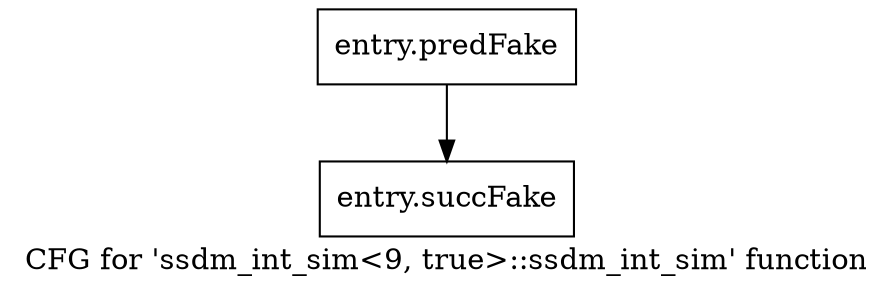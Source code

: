 digraph "CFG for 'ssdm_int_sim\<9, true\>::ssdm_int_sim' function" {
	label="CFG for 'ssdm_int_sim\<9, true\>::ssdm_int_sim' function";

	Node0x3b628a0 [shape=record,filename="",linenumber="",label="{entry.predFake}"];
	Node0x3b628a0 -> Node0x3e9d430[ callList="" memoryops="" filename="/tools/Xilinx/Vitis_HLS/2022.1/include/ap_common.h" execusionnum="6496"];
	Node0x3e9d430 [shape=record,filename="/tools/Xilinx/Vitis_HLS/2022.1/include/ap_common.h",linenumber="706",label="{entry.succFake}"];
}
